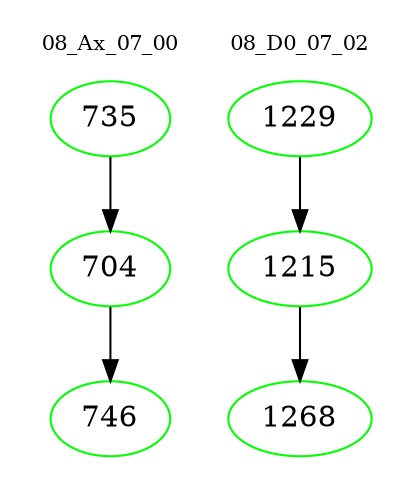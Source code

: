 digraph{
subgraph cluster_0 {
color = white
label = "08_Ax_07_00";
fontsize=10;
T0_735 [label="735", color="green"]
T0_735 -> T0_704 [color="black"]
T0_704 [label="704", color="green"]
T0_704 -> T0_746 [color="black"]
T0_746 [label="746", color="green"]
}
subgraph cluster_1 {
color = white
label = "08_D0_07_02";
fontsize=10;
T1_1229 [label="1229", color="green"]
T1_1229 -> T1_1215 [color="black"]
T1_1215 [label="1215", color="green"]
T1_1215 -> T1_1268 [color="black"]
T1_1268 [label="1268", color="green"]
}
}
